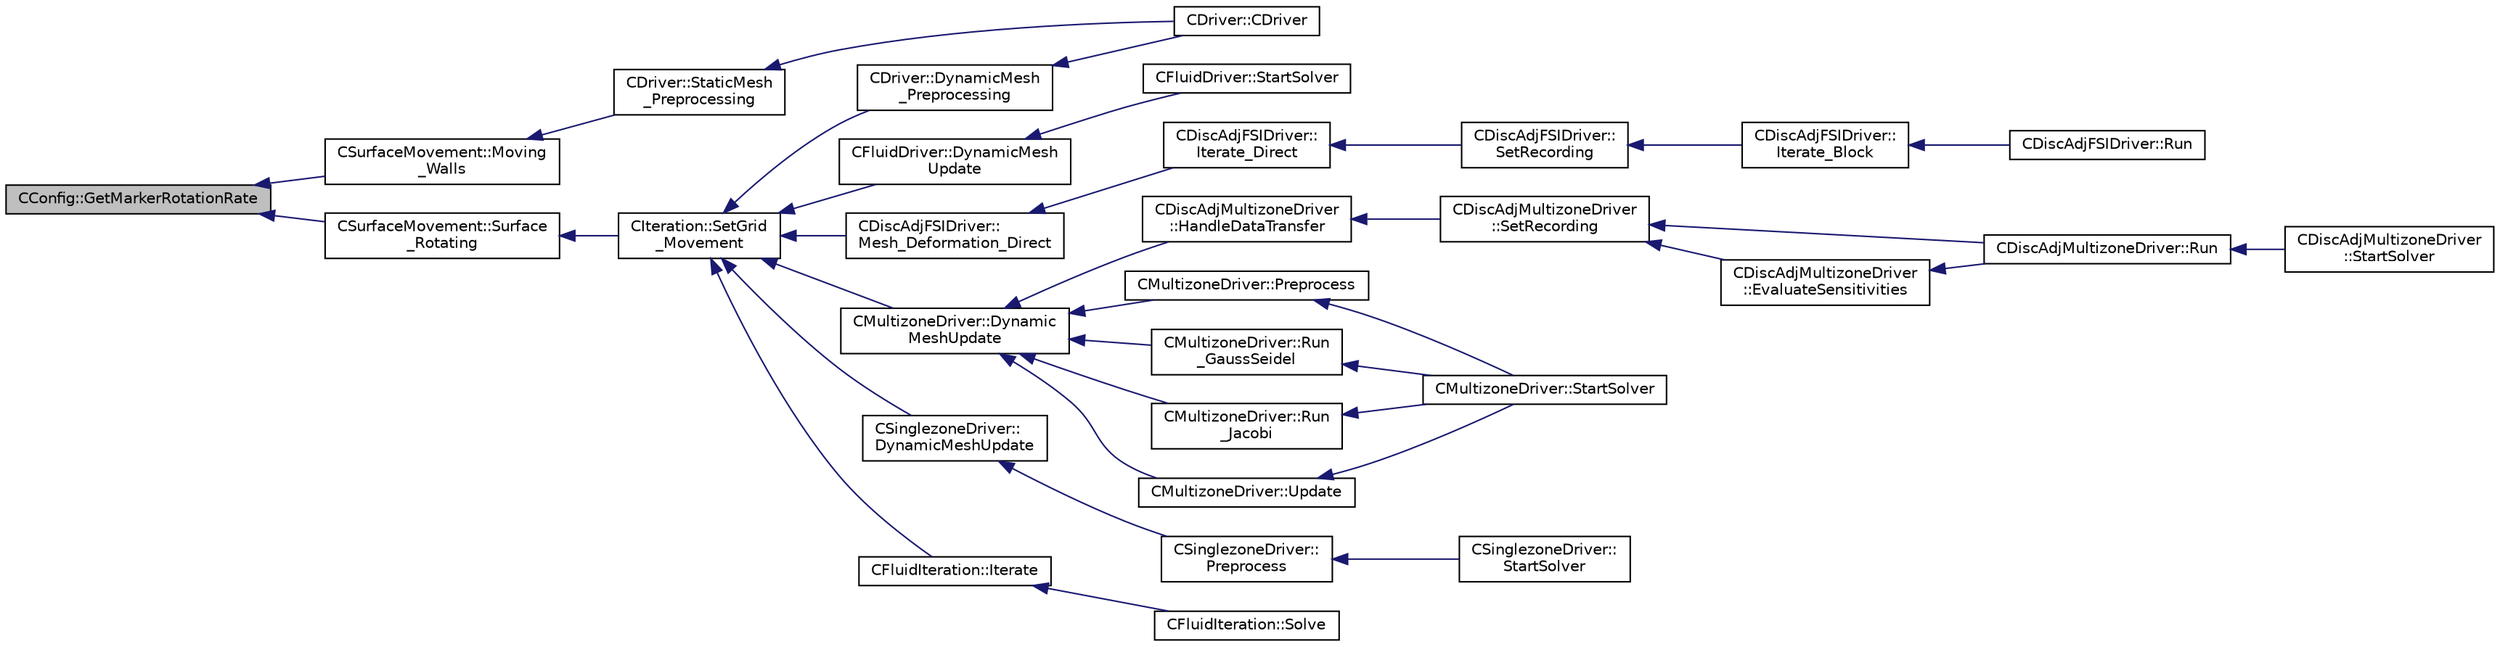 digraph "CConfig::GetMarkerRotationRate"
{
  edge [fontname="Helvetica",fontsize="10",labelfontname="Helvetica",labelfontsize="10"];
  node [fontname="Helvetica",fontsize="10",shape=record];
  rankdir="LR";
  Node7658 [label="CConfig::GetMarkerRotationRate",height=0.2,width=0.4,color="black", fillcolor="grey75", style="filled", fontcolor="black"];
  Node7658 -> Node7659 [dir="back",color="midnightblue",fontsize="10",style="solid",fontname="Helvetica"];
  Node7659 [label="CSurfaceMovement::Moving\l_Walls",height=0.2,width=0.4,color="black", fillcolor="white", style="filled",URL="$class_c_surface_movement.html#a0e7916b44ba0f93ff3affe52a2abe930",tooltip="Set the translational/rotational velocity for a moving wall. "];
  Node7659 -> Node7660 [dir="back",color="midnightblue",fontsize="10",style="solid",fontname="Helvetica"];
  Node7660 [label="CDriver::StaticMesh\l_Preprocessing",height=0.2,width=0.4,color="black", fillcolor="white", style="filled",URL="$class_c_driver.html#ac4ac2e6f55c3956cfa44e07e03509112",tooltip="Initiate value for static mesh movement such as the gridVel for the ROTATING frame. "];
  Node7660 -> Node7661 [dir="back",color="midnightblue",fontsize="10",style="solid",fontname="Helvetica"];
  Node7661 [label="CDriver::CDriver",height=0.2,width=0.4,color="black", fillcolor="white", style="filled",URL="$class_c_driver.html#a3fca4a013a6efa9bbb38fe78a86b5f3d",tooltip="Constructor of the class. "];
  Node7658 -> Node7662 [dir="back",color="midnightblue",fontsize="10",style="solid",fontname="Helvetica"];
  Node7662 [label="CSurfaceMovement::Surface\l_Rotating",height=0.2,width=0.4,color="black", fillcolor="white", style="filled",URL="$class_c_surface_movement.html#afe7ab1e988862c31e5ab53ef51b63149",tooltip="Computes the displacement of a rotating surface for a dynamic mesh simulation. "];
  Node7662 -> Node7663 [dir="back",color="midnightblue",fontsize="10",style="solid",fontname="Helvetica"];
  Node7663 [label="CIteration::SetGrid\l_Movement",height=0.2,width=0.4,color="black", fillcolor="white", style="filled",URL="$class_c_iteration.html#a7b36785762f6b0c214569b185b858b6c",tooltip="Updates the positions and grid velocities for dynamic meshes between physical time steps..."];
  Node7663 -> Node7664 [dir="back",color="midnightblue",fontsize="10",style="solid",fontname="Helvetica"];
  Node7664 [label="CDriver::DynamicMesh\l_Preprocessing",height=0.2,width=0.4,color="black", fillcolor="white", style="filled",URL="$class_c_driver.html#af585d91d9c08dbddcc2b3e67dd5f5af9",tooltip="GridMovement_Preprocessing. "];
  Node7664 -> Node7661 [dir="back",color="midnightblue",fontsize="10",style="solid",fontname="Helvetica"];
  Node7663 -> Node7665 [dir="back",color="midnightblue",fontsize="10",style="solid",fontname="Helvetica"];
  Node7665 [label="CFluidDriver::DynamicMesh\lUpdate",height=0.2,width=0.4,color="black", fillcolor="white", style="filled",URL="$class_c_fluid_driver.html#a4eee67049f34a1875a42afa470e9f828",tooltip="Perform a dynamic mesh deformation, included grid velocity computation and the update of the multigri..."];
  Node7665 -> Node7666 [dir="back",color="midnightblue",fontsize="10",style="solid",fontname="Helvetica"];
  Node7666 [label="CFluidDriver::StartSolver",height=0.2,width=0.4,color="black", fillcolor="white", style="filled",URL="$class_c_fluid_driver.html#a1c122d5a4b5f562f69a84aef2b8bd6d5",tooltip="Launch the computation for all zones and all physics. "];
  Node7663 -> Node7667 [dir="back",color="midnightblue",fontsize="10",style="solid",fontname="Helvetica"];
  Node7667 [label="CDiscAdjFSIDriver::\lMesh_Deformation_Direct",height=0.2,width=0.4,color="black", fillcolor="white", style="filled",URL="$class_c_disc_adj_f_s_i_driver.html#ad683500d6b3773af342165b1b18f5c59",tooltip="Run a direct mesh deformation. "];
  Node7667 -> Node7668 [dir="back",color="midnightblue",fontsize="10",style="solid",fontname="Helvetica"];
  Node7668 [label="CDiscAdjFSIDriver::\lIterate_Direct",height=0.2,width=0.4,color="black", fillcolor="white", style="filled",URL="$class_c_disc_adj_f_s_i_driver.html#acd9e7f14d860522e48ba2b6db34efd49",tooltip="Iterate the direct solver for recording. "];
  Node7668 -> Node7669 [dir="back",color="midnightblue",fontsize="10",style="solid",fontname="Helvetica"];
  Node7669 [label="CDiscAdjFSIDriver::\lSetRecording",height=0.2,width=0.4,color="black", fillcolor="white", style="filled",URL="$class_c_disc_adj_f_s_i_driver.html#ab07394a77802e469a321ccd1b10cb988",tooltip="Set the recording for a Discrete Adjoint iteration for the FSI problem. "];
  Node7669 -> Node7670 [dir="back",color="midnightblue",fontsize="10",style="solid",fontname="Helvetica"];
  Node7670 [label="CDiscAdjFSIDriver::\lIterate_Block",height=0.2,width=0.4,color="black", fillcolor="white", style="filled",URL="$class_c_disc_adj_f_s_i_driver.html#a84949f139fa795b7d34d6ff77e82eb5c",tooltip="Iterate a certain block for adjoint FSI - may be the whole set of variables or independent and subite..."];
  Node7670 -> Node7671 [dir="back",color="midnightblue",fontsize="10",style="solid",fontname="Helvetica"];
  Node7671 [label="CDiscAdjFSIDriver::Run",height=0.2,width=0.4,color="black", fillcolor="white", style="filled",URL="$class_c_disc_adj_f_s_i_driver.html#a2e965d6e9c4dcfc296077cae225cab21",tooltip="Run a Discrete Adjoint iteration for the FSI problem. "];
  Node7663 -> Node7672 [dir="back",color="midnightblue",fontsize="10",style="solid",fontname="Helvetica"];
  Node7672 [label="CMultizoneDriver::Dynamic\lMeshUpdate",height=0.2,width=0.4,color="black", fillcolor="white", style="filled",URL="$class_c_multizone_driver.html#ad28a95a48e9750237a5e2b1bf2c4aac9",tooltip="Perform a dynamic mesh deformation, included grid velocity computation and the update of the multigri..."];
  Node7672 -> Node7673 [dir="back",color="midnightblue",fontsize="10",style="solid",fontname="Helvetica"];
  Node7673 [label="CDiscAdjMultizoneDriver\l::HandleDataTransfer",height=0.2,width=0.4,color="black", fillcolor="white", style="filled",URL="$class_c_disc_adj_multizone_driver.html#ab33de05a7a1f77dcf60014a4a35dd4f1",tooltip="Transfer data between zones and update grids when required. "];
  Node7673 -> Node7674 [dir="back",color="midnightblue",fontsize="10",style="solid",fontname="Helvetica"];
  Node7674 [label="CDiscAdjMultizoneDriver\l::SetRecording",height=0.2,width=0.4,color="black", fillcolor="white", style="filled",URL="$class_c_disc_adj_multizone_driver.html#a441f8669a04147aacab7df463e1dd021",tooltip="Record one iteration of the primal problem within each zone. "];
  Node7674 -> Node7675 [dir="back",color="midnightblue",fontsize="10",style="solid",fontname="Helvetica"];
  Node7675 [label="CDiscAdjMultizoneDriver::Run",height=0.2,width=0.4,color="black", fillcolor="white", style="filled",URL="$class_c_disc_adj_multizone_driver.html#af996aecdb6d20aa4fc81c9b67295abf5",tooltip="[Overload] Run an discrete adjoint update of all solvers within multiple zones. "];
  Node7675 -> Node7676 [dir="back",color="midnightblue",fontsize="10",style="solid",fontname="Helvetica"];
  Node7676 [label="CDiscAdjMultizoneDriver\l::StartSolver",height=0.2,width=0.4,color="black", fillcolor="white", style="filled",URL="$class_c_disc_adj_multizone_driver.html#a75de0a1a482ceeed4301a384f1515092",tooltip="[Overload] Launch the computation for discrete adjoint multizone problems. "];
  Node7674 -> Node7677 [dir="back",color="midnightblue",fontsize="10",style="solid",fontname="Helvetica"];
  Node7677 [label="CDiscAdjMultizoneDriver\l::EvaluateSensitivities",height=0.2,width=0.4,color="black", fillcolor="white", style="filled",URL="$class_c_disc_adj_multizone_driver.html#ac2789097629674cfb7d4de64954024df",tooltip="Evaluate sensitivites for the current adjoint solution and output files. "];
  Node7677 -> Node7675 [dir="back",color="midnightblue",fontsize="10",style="solid",fontname="Helvetica"];
  Node7672 -> Node7678 [dir="back",color="midnightblue",fontsize="10",style="solid",fontname="Helvetica"];
  Node7678 [label="CMultizoneDriver::Preprocess",height=0.2,width=0.4,color="black", fillcolor="white", style="filled",URL="$class_c_multizone_driver.html#a29c97f0dff69501feb7d5f8fe2670088",tooltip="Preprocess the multizone iteration. "];
  Node7678 -> Node7679 [dir="back",color="midnightblue",fontsize="10",style="solid",fontname="Helvetica"];
  Node7679 [label="CMultizoneDriver::StartSolver",height=0.2,width=0.4,color="black", fillcolor="white", style="filled",URL="$class_c_multizone_driver.html#a03cfc000c383ef0d86d34e1c6aef5ff3",tooltip="[Overload] Launch the computation for multizone problems. "];
  Node7672 -> Node7680 [dir="back",color="midnightblue",fontsize="10",style="solid",fontname="Helvetica"];
  Node7680 [label="CMultizoneDriver::Run\l_GaussSeidel",height=0.2,width=0.4,color="black", fillcolor="white", style="filled",URL="$class_c_multizone_driver.html#a8036223cdbe0c0d4552f17f6bad9189b",tooltip="Run a Block Gauss-Seidel iteration in all physical zones. "];
  Node7680 -> Node7679 [dir="back",color="midnightblue",fontsize="10",style="solid",fontname="Helvetica"];
  Node7672 -> Node7681 [dir="back",color="midnightblue",fontsize="10",style="solid",fontname="Helvetica"];
  Node7681 [label="CMultizoneDriver::Run\l_Jacobi",height=0.2,width=0.4,color="black", fillcolor="white", style="filled",URL="$class_c_multizone_driver.html#a1bf2824daac5a10e8fb7387676eee338",tooltip="Run a Block-Jacobi iteration in all physical zones. "];
  Node7681 -> Node7679 [dir="back",color="midnightblue",fontsize="10",style="solid",fontname="Helvetica"];
  Node7672 -> Node7682 [dir="back",color="midnightblue",fontsize="10",style="solid",fontname="Helvetica"];
  Node7682 [label="CMultizoneDriver::Update",height=0.2,width=0.4,color="black", fillcolor="white", style="filled",URL="$class_c_multizone_driver.html#ac5d960382730c14b035965906cf02cb6",tooltip="Update the dual-time solution within multiple zones. "];
  Node7682 -> Node7679 [dir="back",color="midnightblue",fontsize="10",style="solid",fontname="Helvetica"];
  Node7663 -> Node7683 [dir="back",color="midnightblue",fontsize="10",style="solid",fontname="Helvetica"];
  Node7683 [label="CSinglezoneDriver::\lDynamicMeshUpdate",height=0.2,width=0.4,color="black", fillcolor="white", style="filled",URL="$class_c_singlezone_driver.html#a8cf4c7786b495d459818b656a7f6a357",tooltip="Perform a dynamic mesh deformation, included grid velocity computation and the update of the multigri..."];
  Node7683 -> Node7684 [dir="back",color="midnightblue",fontsize="10",style="solid",fontname="Helvetica"];
  Node7684 [label="CSinglezoneDriver::\lPreprocess",height=0.2,width=0.4,color="black", fillcolor="white", style="filled",URL="$class_c_singlezone_driver.html#adc6587c2d0cd656a4fbdebaf611fbbc8",tooltip="Preprocess the single-zone iteration. "];
  Node7684 -> Node7685 [dir="back",color="midnightblue",fontsize="10",style="solid",fontname="Helvetica"];
  Node7685 [label="CSinglezoneDriver::\lStartSolver",height=0.2,width=0.4,color="black", fillcolor="white", style="filled",URL="$class_c_singlezone_driver.html#a6eb4215f7ee740a6d5edb798110ce44a",tooltip="[Overload] Launch the computation for single-zone problems. "];
  Node7663 -> Node7686 [dir="back",color="midnightblue",fontsize="10",style="solid",fontname="Helvetica"];
  Node7686 [label="CFluidIteration::Iterate",height=0.2,width=0.4,color="black", fillcolor="white", style="filled",URL="$class_c_fluid_iteration.html#ab1379b4cba3d8c893395123fb6030986",tooltip="Perform a single iteration of the fluid system. "];
  Node7686 -> Node7687 [dir="back",color="midnightblue",fontsize="10",style="solid",fontname="Helvetica"];
  Node7687 [label="CFluidIteration::Solve",height=0.2,width=0.4,color="black", fillcolor="white", style="filled",URL="$class_c_fluid_iteration.html#ae22cd342c9c9d2ea5ac3f5103394ff80",tooltip="Iterate the fluid system for a number of Inner_Iter iterations. "];
}
